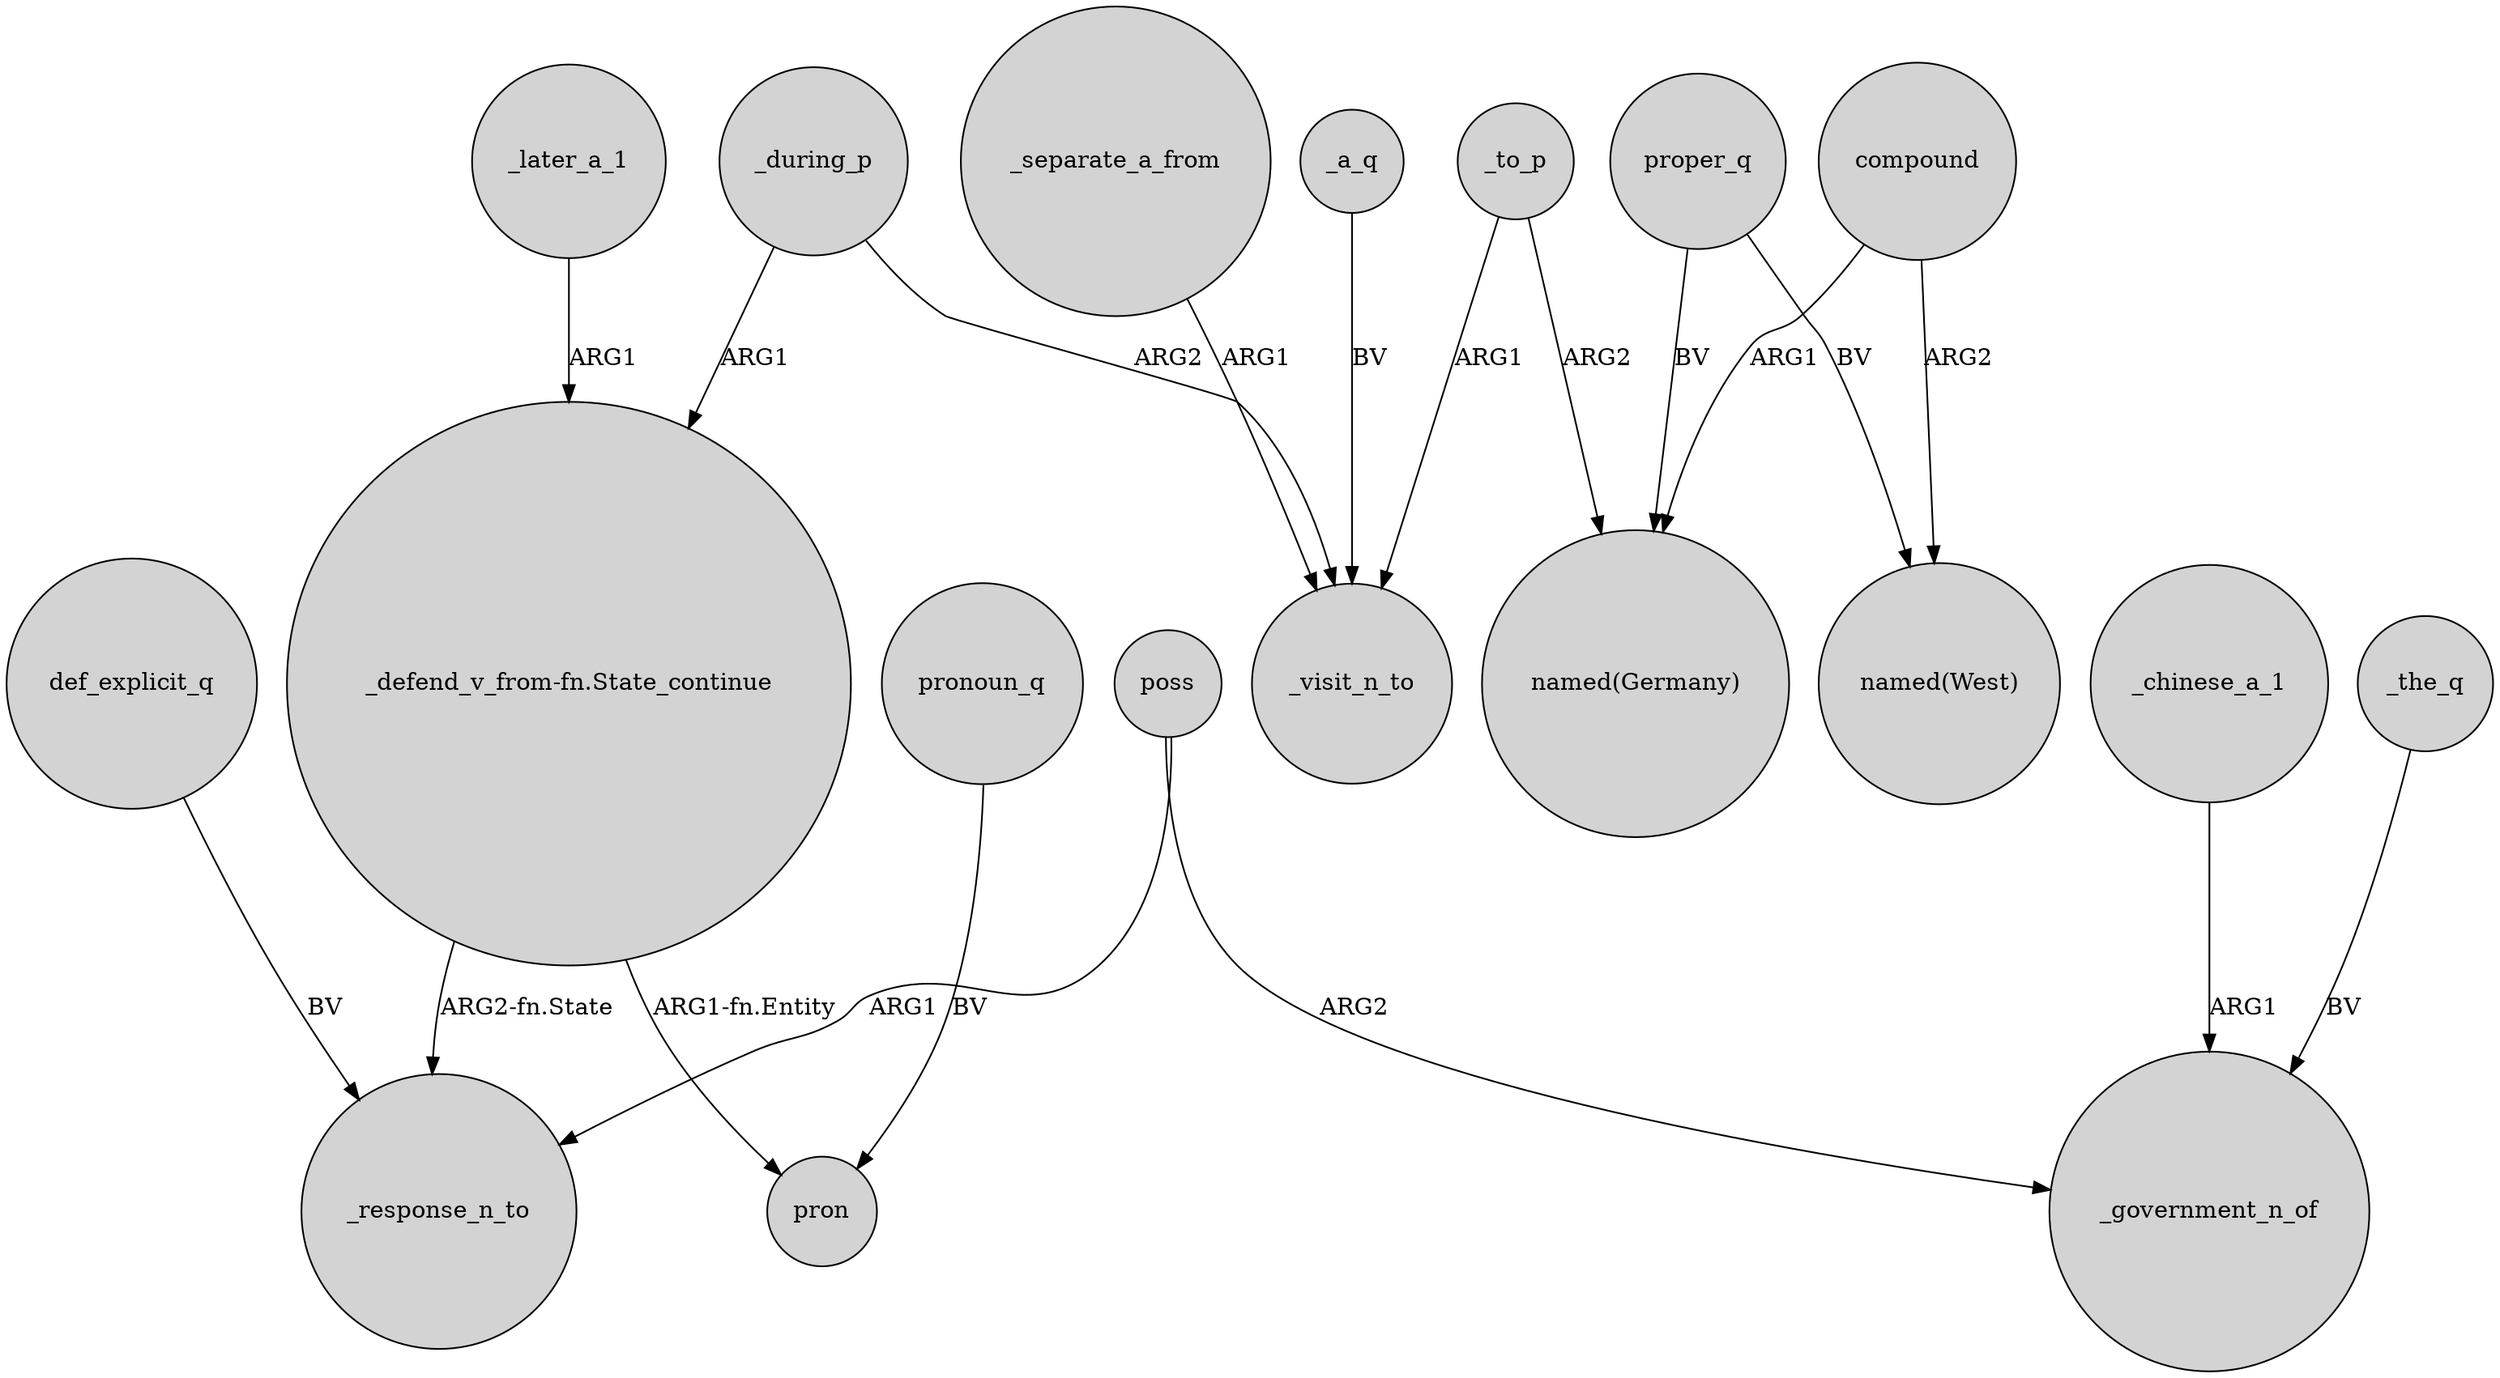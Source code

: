 digraph {
	node [shape=circle style=filled]
	def_explicit_q -> _response_n_to [label=BV]
	"_defend_v_from-fn.State_continue" -> _response_n_to [label="ARG2-fn.State"]
	_during_p -> _visit_n_to [label=ARG2]
	"_defend_v_from-fn.State_continue" -> pron [label="ARG1-fn.Entity"]
	_during_p -> "_defend_v_from-fn.State_continue" [label=ARG1]
	_a_q -> _visit_n_to [label=BV]
	pronoun_q -> pron [label=BV]
	_to_p -> _visit_n_to [label=ARG1]
	_later_a_1 -> "_defend_v_from-fn.State_continue" [label=ARG1]
	poss -> _response_n_to [label=ARG1]
	compound -> "named(West)" [label=ARG2]
	compound -> "named(Germany)" [label=ARG1]
	proper_q -> "named(West)" [label=BV]
	_separate_a_from -> _visit_n_to [label=ARG1]
	_the_q -> _government_n_of [label=BV]
	_chinese_a_1 -> _government_n_of [label=ARG1]
	_to_p -> "named(Germany)" [label=ARG2]
	poss -> _government_n_of [label=ARG2]
	proper_q -> "named(Germany)" [label=BV]
}
